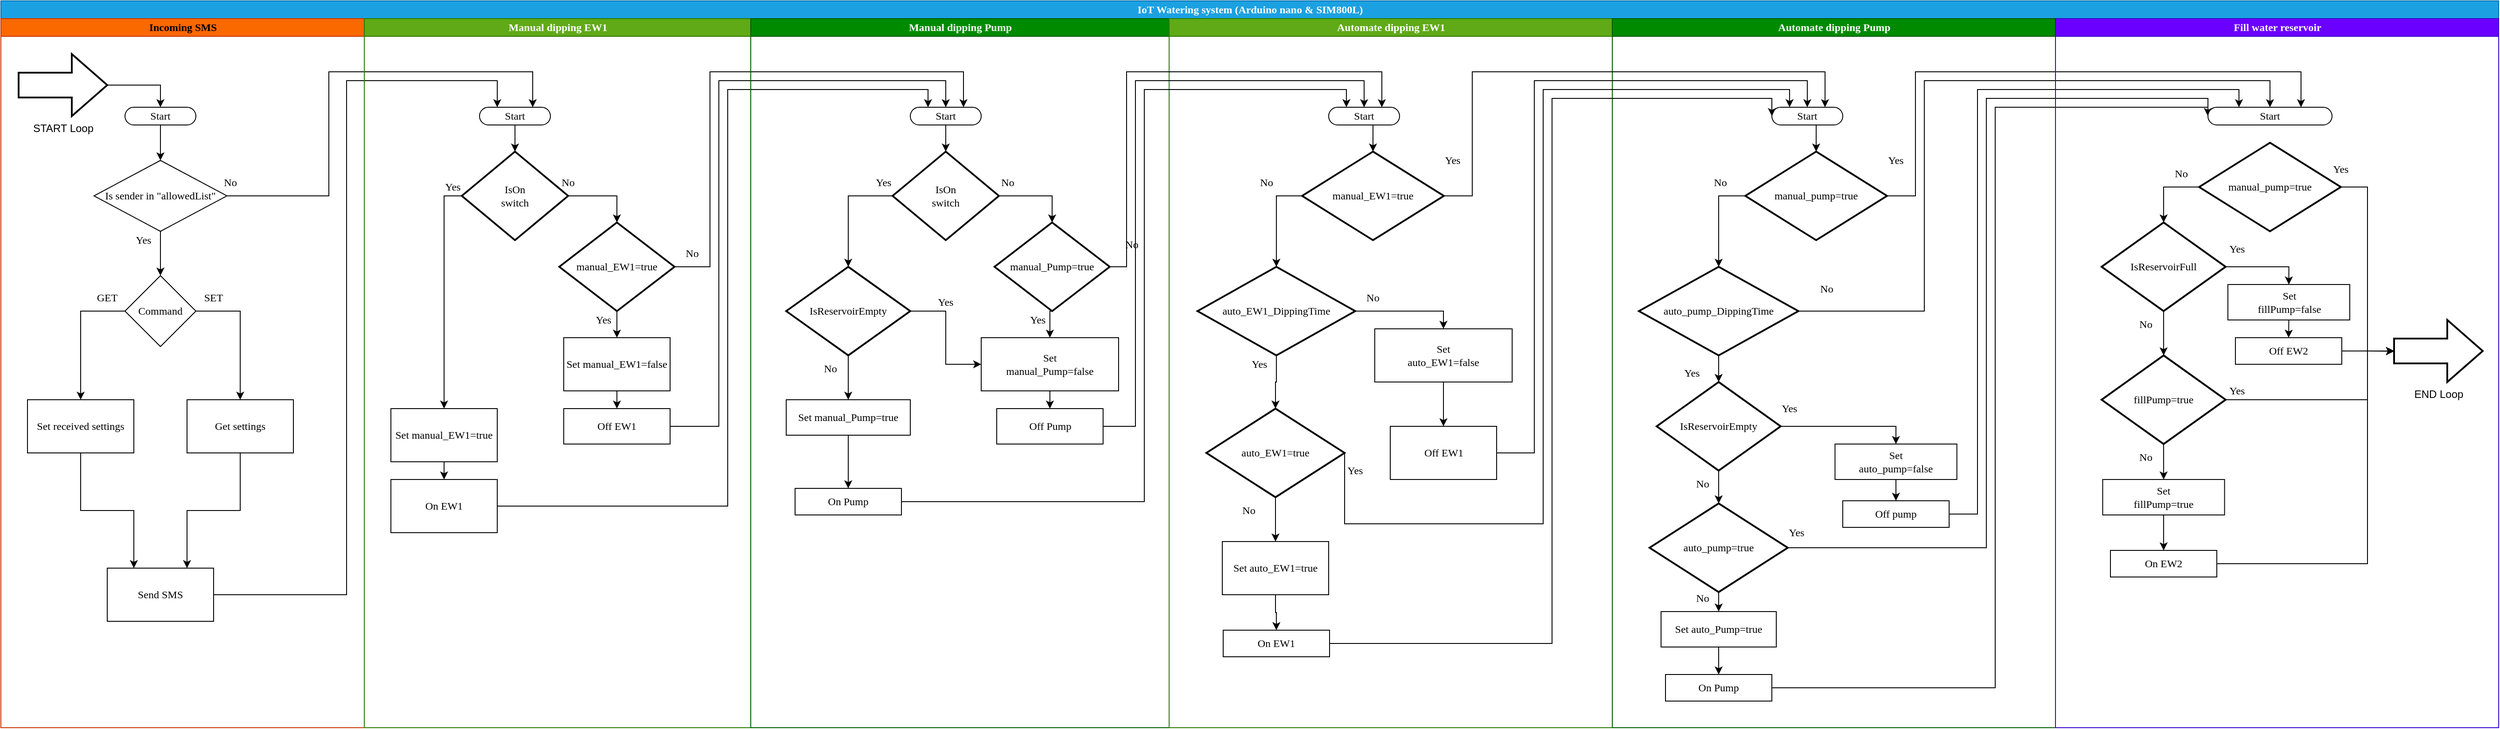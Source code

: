 <mxfile version="21.3.2" type="github">
  <diagram id="kgpKYQtTHZ0yAKxKKP6v" name="Page-1">
    <mxGraphModel dx="2486" dy="1480" grid="1" gridSize="10" guides="1" tooltips="1" connect="1" arrows="1" fold="1" page="0" pageScale="1" pageWidth="850" pageHeight="1100" math="0" shadow="0">
      <root>
        <mxCell id="0" />
        <mxCell id="1" parent="0" />
        <mxCell id="xu4zQ6H6kHJUm9Qcrabf-24" value="IoT Watering system (Arduino nano &amp;amp; SIM800L)" style="swimlane;childLayout=stackLayout;resizeParent=1;resizeParentMax=0;startSize=20;html=1;strokeColor=#006EAF;fillColor=#1ba1e2;fontColor=#ffffff;fontFamily=Lucida Console;" parent="1" vertex="1">
          <mxGeometry y="10" width="2818" height="820" as="geometry" />
        </mxCell>
        <mxCell id="xu4zQ6H6kHJUm9Qcrabf-25" value="Incoming SMS" style="swimlane;startSize=20;html=1;fillColor=#fa6800;fontColor=#000000;strokeColor=#C73500;fontFamily=Lucida Console;gradientColor=none;swimlaneFillColor=none;" parent="xu4zQ6H6kHJUm9Qcrabf-24" vertex="1">
          <mxGeometry y="20" width="410" height="800" as="geometry">
            <mxRectangle y="20" width="40" height="740" as="alternateBounds" />
          </mxGeometry>
        </mxCell>
        <mxCell id="xu4zQ6H6kHJUm9Qcrabf-32" style="edgeStyle=orthogonalEdgeStyle;rounded=0;orthogonalLoop=1;jettySize=auto;html=1;exitX=0.5;exitY=0.5;exitDx=0;exitDy=10;exitPerimeter=0;entryX=0.5;entryY=0;entryDx=0;entryDy=0;fontFamily=Lucida Console;" parent="xu4zQ6H6kHJUm9Qcrabf-25" source="xu4zQ6H6kHJUm9Qcrabf-28" target="xu4zQ6H6kHJUm9Qcrabf-29" edge="1">
          <mxGeometry relative="1" as="geometry" />
        </mxCell>
        <mxCell id="xu4zQ6H6kHJUm9Qcrabf-28" value="Start" style="html=1;dashed=0;whiteSpace=wrap;shape=mxgraph.dfd.start;fontFamily=Lucida Console;" parent="xu4zQ6H6kHJUm9Qcrabf-25" vertex="1">
          <mxGeometry x="140" y="100" width="80" height="20" as="geometry" />
        </mxCell>
        <mxCell id="xu4zQ6H6kHJUm9Qcrabf-34" value="" style="edgeStyle=orthogonalEdgeStyle;rounded=0;orthogonalLoop=1;jettySize=auto;html=1;fontFamily=Lucida Console;entryX=0.5;entryY=0;entryDx=0;entryDy=0;" parent="xu4zQ6H6kHJUm9Qcrabf-25" source="xu4zQ6H6kHJUm9Qcrabf-29" target="xu4zQ6H6kHJUm9Qcrabf-42" edge="1">
          <mxGeometry relative="1" as="geometry">
            <mxPoint x="180" y="290" as="targetPoint" />
          </mxGeometry>
        </mxCell>
        <mxCell id="xu4zQ6H6kHJUm9Qcrabf-29" value="Is sender in &quot;allowedList&quot;" style="rhombus;whiteSpace=wrap;html=1;fontFamily=Lucida Console;" parent="xu4zQ6H6kHJUm9Qcrabf-25" vertex="1">
          <mxGeometry x="105" y="160" width="150" height="80" as="geometry" />
        </mxCell>
        <mxCell id="xu4zQ6H6kHJUm9Qcrabf-37" value="No" style="text;html=1;strokeColor=none;fillColor=none;align=center;verticalAlign=middle;whiteSpace=wrap;rounded=0;fontFamily=Lucida Console;" parent="xu4zQ6H6kHJUm9Qcrabf-25" vertex="1">
          <mxGeometry x="229" y="170" width="60" height="30" as="geometry" />
        </mxCell>
        <mxCell id="xu4zQ6H6kHJUm9Qcrabf-38" value="Yes" style="text;html=1;strokeColor=none;fillColor=none;align=center;verticalAlign=middle;whiteSpace=wrap;rounded=0;fontFamily=Lucida Console;" parent="xu4zQ6H6kHJUm9Qcrabf-25" vertex="1">
          <mxGeometry x="131" y="235" width="60" height="30" as="geometry" />
        </mxCell>
        <mxCell id="xu4zQ6H6kHJUm9Qcrabf-45" value="" style="edgeStyle=orthogonalEdgeStyle;rounded=0;orthogonalLoop=1;jettySize=auto;html=1;exitX=0;exitY=0.5;exitDx=0;exitDy=0;fontFamily=Lucida Console;" parent="xu4zQ6H6kHJUm9Qcrabf-25" source="xu4zQ6H6kHJUm9Qcrabf-42" target="xu4zQ6H6kHJUm9Qcrabf-44" edge="1">
          <mxGeometry relative="1" as="geometry" />
        </mxCell>
        <mxCell id="xu4zQ6H6kHJUm9Qcrabf-47" style="edgeStyle=orthogonalEdgeStyle;rounded=0;orthogonalLoop=1;jettySize=auto;html=1;exitX=1;exitY=0.5;exitDx=0;exitDy=0;entryX=0.5;entryY=0;entryDx=0;entryDy=0;fontFamily=Lucida Console;" parent="xu4zQ6H6kHJUm9Qcrabf-25" source="xu4zQ6H6kHJUm9Qcrabf-42" target="xu4zQ6H6kHJUm9Qcrabf-46" edge="1">
          <mxGeometry relative="1" as="geometry" />
        </mxCell>
        <mxCell id="xu4zQ6H6kHJUm9Qcrabf-42" value="Command" style="rhombus;whiteSpace=wrap;html=1;fontFamily=Lucida Console;" parent="xu4zQ6H6kHJUm9Qcrabf-25" vertex="1">
          <mxGeometry x="140" y="290" width="80" height="80" as="geometry" />
        </mxCell>
        <mxCell id="xu4zQ6H6kHJUm9Qcrabf-67" style="edgeStyle=orthogonalEdgeStyle;rounded=0;orthogonalLoop=1;jettySize=auto;html=1;entryX=0.25;entryY=0;entryDx=0;entryDy=0;fontFamily=Lucida Console;" parent="xu4zQ6H6kHJUm9Qcrabf-25" source="xu4zQ6H6kHJUm9Qcrabf-44" target="xu4zQ6H6kHJUm9Qcrabf-66" edge="1">
          <mxGeometry relative="1" as="geometry" />
        </mxCell>
        <mxCell id="xu4zQ6H6kHJUm9Qcrabf-44" value="Set received settings" style="whiteSpace=wrap;html=1;fontFamily=Lucida Console;" parent="xu4zQ6H6kHJUm9Qcrabf-25" vertex="1">
          <mxGeometry x="30" y="430" width="120" height="60" as="geometry" />
        </mxCell>
        <mxCell id="xu4zQ6H6kHJUm9Qcrabf-68" style="edgeStyle=orthogonalEdgeStyle;rounded=0;orthogonalLoop=1;jettySize=auto;html=1;exitX=0.5;exitY=1;exitDx=0;exitDy=0;entryX=0.75;entryY=0;entryDx=0;entryDy=0;fontFamily=Lucida Console;" parent="xu4zQ6H6kHJUm9Qcrabf-25" source="xu4zQ6H6kHJUm9Qcrabf-46" target="xu4zQ6H6kHJUm9Qcrabf-66" edge="1">
          <mxGeometry relative="1" as="geometry" />
        </mxCell>
        <mxCell id="xu4zQ6H6kHJUm9Qcrabf-46" value="Get settings" style="whiteSpace=wrap;html=1;fontFamily=Lucida Console;" parent="xu4zQ6H6kHJUm9Qcrabf-25" vertex="1">
          <mxGeometry x="210" y="430" width="120" height="60" as="geometry" />
        </mxCell>
        <mxCell id="xu4zQ6H6kHJUm9Qcrabf-64" value="GET" style="text;html=1;strokeColor=none;fillColor=none;align=center;verticalAlign=middle;whiteSpace=wrap;rounded=0;fontFamily=Lucida Console;" parent="xu4zQ6H6kHJUm9Qcrabf-25" vertex="1">
          <mxGeometry x="90" y="300" width="60" height="30" as="geometry" />
        </mxCell>
        <mxCell id="xu4zQ6H6kHJUm9Qcrabf-65" value="SET" style="text;html=1;strokeColor=none;fillColor=none;align=center;verticalAlign=middle;whiteSpace=wrap;rounded=0;fontFamily=Lucida Console;" parent="xu4zQ6H6kHJUm9Qcrabf-25" vertex="1">
          <mxGeometry x="210" y="300" width="60" height="30" as="geometry" />
        </mxCell>
        <mxCell id="xu4zQ6H6kHJUm9Qcrabf-66" value="Send SMS" style="whiteSpace=wrap;html=1;fontFamily=Lucida Console;" parent="xu4zQ6H6kHJUm9Qcrabf-25" vertex="1">
          <mxGeometry x="120" y="620" width="120" height="60" as="geometry" />
        </mxCell>
        <mxCell id="9jlR6v6P8Fsct-S-W0_0-46" style="edgeStyle=orthogonalEdgeStyle;rounded=0;orthogonalLoop=1;jettySize=auto;html=1;exitX=1;exitY=0.5;exitDx=0;exitDy=0;exitPerimeter=0;entryX=0.5;entryY=0.5;entryDx=0;entryDy=-10;entryPerimeter=0;" parent="xu4zQ6H6kHJUm9Qcrabf-25" source="9jlR6v6P8Fsct-S-W0_0-45" target="xu4zQ6H6kHJUm9Qcrabf-28" edge="1">
          <mxGeometry relative="1" as="geometry" />
        </mxCell>
        <mxCell id="9jlR6v6P8Fsct-S-W0_0-45" value="START Loop" style="verticalLabelPosition=bottom;verticalAlign=top;html=1;strokeWidth=2;shape=mxgraph.arrows2.arrow;dy=0.6;dx=40;notch=0;" parent="xu4zQ6H6kHJUm9Qcrabf-25" vertex="1">
          <mxGeometry x="20" y="40" width="100" height="70" as="geometry" />
        </mxCell>
        <mxCell id="xu4zQ6H6kHJUm9Qcrabf-36" value="" style="edgeStyle=orthogonalEdgeStyle;rounded=0;orthogonalLoop=1;jettySize=auto;html=1;entryX=0.75;entryY=0;entryDx=0;entryDy=0;entryPerimeter=0;fontFamily=Lucida Console;" parent="xu4zQ6H6kHJUm9Qcrabf-24" source="xu4zQ6H6kHJUm9Qcrabf-29" target="xu4zQ6H6kHJUm9Qcrabf-73" edge="1">
          <mxGeometry relative="1" as="geometry">
            <mxPoint x="320" y="220" as="targetPoint" />
            <Array as="points">
              <mxPoint x="370" y="220" />
              <mxPoint x="370" y="80" />
              <mxPoint x="600" y="80" />
            </Array>
          </mxGeometry>
        </mxCell>
        <mxCell id="xu4zQ6H6kHJUm9Qcrabf-70" style="edgeStyle=orthogonalEdgeStyle;rounded=0;orthogonalLoop=1;jettySize=auto;html=1;exitX=1;exitY=0.5;exitDx=0;exitDy=0;entryX=0.25;entryY=0;entryDx=0;entryDy=0;entryPerimeter=0;fontFamily=Lucida Console;" parent="xu4zQ6H6kHJUm9Qcrabf-24" source="xu4zQ6H6kHJUm9Qcrabf-66" target="xu4zQ6H6kHJUm9Qcrabf-73" edge="1">
          <mxGeometry relative="1" as="geometry">
            <mxPoint x="670" y="70" as="targetPoint" />
            <Array as="points">
              <mxPoint x="390" y="670" />
              <mxPoint x="390" y="90" />
              <mxPoint x="560" y="90" />
            </Array>
          </mxGeometry>
        </mxCell>
        <mxCell id="xu4zQ6H6kHJUm9Qcrabf-71" value="Manual dipping EW1" style="swimlane;startSize=20;html=1;fillColor=#60a917;fontColor=#ffffff;strokeColor=#2D7600;fontFamily=Lucida Console;" parent="xu4zQ6H6kHJUm9Qcrabf-24" vertex="1">
          <mxGeometry x="410" y="20" width="436" height="800" as="geometry">
            <mxRectangle y="20" width="40" height="460" as="alternateBounds" />
          </mxGeometry>
        </mxCell>
        <mxCell id="xu4zQ6H6kHJUm9Qcrabf-72" style="edgeStyle=orthogonalEdgeStyle;rounded=0;orthogonalLoop=1;jettySize=auto;html=1;exitX=0.5;exitY=0.5;exitDx=0;exitDy=10;exitPerimeter=0;entryX=0.5;entryY=0;entryDx=0;entryDy=0;entryPerimeter=0;fontFamily=Lucida Console;" parent="xu4zQ6H6kHJUm9Qcrabf-71" source="xu4zQ6H6kHJUm9Qcrabf-73" target="xu4zQ6H6kHJUm9Qcrabf-93" edge="1">
          <mxGeometry relative="1" as="geometry">
            <mxPoint x="170" y="160" as="targetPoint" />
          </mxGeometry>
        </mxCell>
        <mxCell id="xu4zQ6H6kHJUm9Qcrabf-73" value="Start" style="html=1;dashed=0;whiteSpace=wrap;shape=mxgraph.dfd.start;fontFamily=Lucida Console;" parent="xu4zQ6H6kHJUm9Qcrabf-71" vertex="1">
          <mxGeometry x="130" y="100" width="80" height="20" as="geometry" />
        </mxCell>
        <mxCell id="xu4zQ6H6kHJUm9Qcrabf-98" style="edgeStyle=orthogonalEdgeStyle;rounded=0;orthogonalLoop=1;jettySize=auto;html=1;exitX=1;exitY=0.5;exitDx=0;exitDy=0;exitPerimeter=0;entryX=0.5;entryY=0;entryDx=0;entryDy=0;entryPerimeter=0;fontFamily=Lucida Console;" parent="xu4zQ6H6kHJUm9Qcrabf-71" source="xu4zQ6H6kHJUm9Qcrabf-93" target="xu4zQ6H6kHJUm9Qcrabf-97" edge="1">
          <mxGeometry relative="1" as="geometry" />
        </mxCell>
        <mxCell id="xu4zQ6H6kHJUm9Qcrabf-106" style="edgeStyle=orthogonalEdgeStyle;rounded=0;orthogonalLoop=1;jettySize=auto;html=1;exitX=0;exitY=0.5;exitDx=0;exitDy=0;exitPerimeter=0;fontFamily=Lucida Console;" parent="xu4zQ6H6kHJUm9Qcrabf-71" source="xu4zQ6H6kHJUm9Qcrabf-93" target="xu4zQ6H6kHJUm9Qcrabf-103" edge="1">
          <mxGeometry relative="1" as="geometry" />
        </mxCell>
        <mxCell id="xu4zQ6H6kHJUm9Qcrabf-93" value="&lt;div&gt;IsOn&lt;/div&gt;switch" style="strokeWidth=2;html=1;shape=mxgraph.flowchart.decision;whiteSpace=wrap;fontFamily=Lucida Console;" parent="xu4zQ6H6kHJUm9Qcrabf-71" vertex="1">
          <mxGeometry x="110" y="150" width="120" height="100" as="geometry" />
        </mxCell>
        <mxCell id="xu4zQ6H6kHJUm9Qcrabf-94" value="No" style="text;html=1;strokeColor=none;fillColor=none;align=center;verticalAlign=middle;whiteSpace=wrap;rounded=0;fontFamily=Lucida Console;" parent="xu4zQ6H6kHJUm9Qcrabf-71" vertex="1">
          <mxGeometry x="220" y="170" width="20" height="30" as="geometry" />
        </mxCell>
        <mxCell id="xu4zQ6H6kHJUm9Qcrabf-95" value="Yes" style="text;html=1;strokeColor=none;fillColor=none;align=center;verticalAlign=middle;whiteSpace=wrap;rounded=0;fontFamily=Lucida Console;" parent="xu4zQ6H6kHJUm9Qcrabf-71" vertex="1">
          <mxGeometry x="90" y="180" width="20" height="20" as="geometry" />
        </mxCell>
        <mxCell id="xu4zQ6H6kHJUm9Qcrabf-102" style="edgeStyle=orthogonalEdgeStyle;rounded=0;orthogonalLoop=1;jettySize=auto;html=1;exitX=0.5;exitY=1;exitDx=0;exitDy=0;exitPerimeter=0;entryX=0.5;entryY=0;entryDx=0;entryDy=0;fontFamily=Lucida Console;" parent="xu4zQ6H6kHJUm9Qcrabf-71" source="xu4zQ6H6kHJUm9Qcrabf-97" target="xu4zQ6H6kHJUm9Qcrabf-100" edge="1">
          <mxGeometry relative="1" as="geometry" />
        </mxCell>
        <mxCell id="xu4zQ6H6kHJUm9Qcrabf-97" value="&lt;div style=&quot;font-size: 12px;&quot;&gt;manual_EW1=true&lt;br style=&quot;font-size: 12px;&quot;&gt;&lt;/div&gt;" style="strokeWidth=2;html=1;shape=mxgraph.flowchart.decision;whiteSpace=wrap;fontSize=12;fontFamily=Lucida Console;" parent="xu4zQ6H6kHJUm9Qcrabf-71" vertex="1">
          <mxGeometry x="220" y="230" width="130" height="100" as="geometry" />
        </mxCell>
        <mxCell id="xu4zQ6H6kHJUm9Qcrabf-99" value="No" style="text;html=1;strokeColor=none;fillColor=none;align=center;verticalAlign=middle;whiteSpace=wrap;rounded=0;fontFamily=Lucida Console;" parent="xu4zQ6H6kHJUm9Qcrabf-71" vertex="1">
          <mxGeometry x="360" y="250" width="20" height="30" as="geometry" />
        </mxCell>
        <mxCell id="xu4zQ6H6kHJUm9Qcrabf-108" style="edgeStyle=orthogonalEdgeStyle;rounded=0;orthogonalLoop=1;jettySize=auto;html=1;exitX=0.5;exitY=1;exitDx=0;exitDy=0;entryX=0.5;entryY=0;entryDx=0;entryDy=0;fontFamily=Lucida Console;" parent="xu4zQ6H6kHJUm9Qcrabf-71" source="xu4zQ6H6kHJUm9Qcrabf-100" target="xu4zQ6H6kHJUm9Qcrabf-105" edge="1">
          <mxGeometry relative="1" as="geometry" />
        </mxCell>
        <mxCell id="xu4zQ6H6kHJUm9Qcrabf-100" value="Set manual_EW1=false" style="whiteSpace=wrap;html=1;fontFamily=Lucida Console;" parent="xu4zQ6H6kHJUm9Qcrabf-71" vertex="1">
          <mxGeometry x="225" y="360" width="120" height="60" as="geometry" />
        </mxCell>
        <mxCell id="xu4zQ6H6kHJUm9Qcrabf-101" value="Yes" style="text;html=1;strokeColor=none;fillColor=none;align=center;verticalAlign=middle;whiteSpace=wrap;rounded=0;fontFamily=Lucida Console;" parent="xu4zQ6H6kHJUm9Qcrabf-71" vertex="1">
          <mxGeometry x="260" y="330" width="20" height="20" as="geometry" />
        </mxCell>
        <mxCell id="xu4zQ6H6kHJUm9Qcrabf-107" style="edgeStyle=orthogonalEdgeStyle;rounded=0;orthogonalLoop=1;jettySize=auto;html=1;exitX=0.5;exitY=1;exitDx=0;exitDy=0;entryX=0.5;entryY=0;entryDx=0;entryDy=0;fontFamily=Lucida Console;" parent="xu4zQ6H6kHJUm9Qcrabf-71" source="xu4zQ6H6kHJUm9Qcrabf-103" target="xu4zQ6H6kHJUm9Qcrabf-104" edge="1">
          <mxGeometry relative="1" as="geometry" />
        </mxCell>
        <mxCell id="xu4zQ6H6kHJUm9Qcrabf-103" value="Set manual_EW1=true" style="whiteSpace=wrap;html=1;fontFamily=Lucida Console;" parent="xu4zQ6H6kHJUm9Qcrabf-71" vertex="1">
          <mxGeometry x="30" y="440" width="120" height="60" as="geometry" />
        </mxCell>
        <mxCell id="xu4zQ6H6kHJUm9Qcrabf-104" value="On EW1" style="whiteSpace=wrap;html=1;fontFamily=Lucida Console;" parent="xu4zQ6H6kHJUm9Qcrabf-71" vertex="1">
          <mxGeometry x="30" y="520" width="120" height="60" as="geometry" />
        </mxCell>
        <mxCell id="xu4zQ6H6kHJUm9Qcrabf-105" value="Off EW1" style="whiteSpace=wrap;html=1;fontFamily=Lucida Console;" parent="xu4zQ6H6kHJUm9Qcrabf-71" vertex="1">
          <mxGeometry x="225" y="440" width="120" height="40" as="geometry" />
        </mxCell>
        <mxCell id="xu4zQ6H6kHJUm9Qcrabf-127" style="edgeStyle=orthogonalEdgeStyle;rounded=0;orthogonalLoop=1;jettySize=auto;html=1;exitX=1;exitY=0.5;exitDx=0;exitDy=0;exitPerimeter=0;entryX=0.75;entryY=0;entryDx=0;entryDy=0;entryPerimeter=0;fontFamily=Lucida Console;" parent="xu4zQ6H6kHJUm9Qcrabf-24" source="xu4zQ6H6kHJUm9Qcrabf-97" target="xu4zQ6H6kHJUm9Qcrabf-111" edge="1">
          <mxGeometry relative="1" as="geometry">
            <Array as="points">
              <mxPoint x="800" y="300" />
              <mxPoint x="800" y="80" />
              <mxPoint x="1086" y="80" />
            </Array>
          </mxGeometry>
        </mxCell>
        <mxCell id="xu4zQ6H6kHJUm9Qcrabf-128" style="edgeStyle=orthogonalEdgeStyle;rounded=0;orthogonalLoop=1;jettySize=auto;html=1;exitX=1;exitY=0.5;exitDx=0;exitDy=0;entryX=0.5;entryY=0.5;entryDx=0;entryDy=-10;entryPerimeter=0;fontFamily=Lucida Console;" parent="xu4zQ6H6kHJUm9Qcrabf-24" source="xu4zQ6H6kHJUm9Qcrabf-105" target="xu4zQ6H6kHJUm9Qcrabf-111" edge="1">
          <mxGeometry relative="1" as="geometry">
            <Array as="points">
              <mxPoint x="810" y="480" />
              <mxPoint x="810" y="90" />
              <mxPoint x="1066" y="90" />
            </Array>
          </mxGeometry>
        </mxCell>
        <mxCell id="xu4zQ6H6kHJUm9Qcrabf-129" style="edgeStyle=orthogonalEdgeStyle;rounded=0;orthogonalLoop=1;jettySize=auto;html=1;exitX=1;exitY=0.5;exitDx=0;exitDy=0;entryX=0.25;entryY=0;entryDx=0;entryDy=0;entryPerimeter=0;fontFamily=Lucida Console;" parent="xu4zQ6H6kHJUm9Qcrabf-24" source="xu4zQ6H6kHJUm9Qcrabf-104" target="xu4zQ6H6kHJUm9Qcrabf-111" edge="1">
          <mxGeometry relative="1" as="geometry">
            <Array as="points">
              <mxPoint x="820" y="570" />
              <mxPoint x="820" y="100" />
              <mxPoint x="1046" y="100" />
            </Array>
          </mxGeometry>
        </mxCell>
        <mxCell id="xu4zQ6H6kHJUm9Qcrabf-109" value="Manual dipping Pump" style="swimlane;startSize=20;html=1;fillColor=#008a00;fontColor=#ffffff;strokeColor=#005700;fontFamily=Lucida Console;" parent="xu4zQ6H6kHJUm9Qcrabf-24" vertex="1">
          <mxGeometry x="846" y="20" width="472" height="800" as="geometry">
            <mxRectangle y="20" width="40" height="460" as="alternateBounds" />
          </mxGeometry>
        </mxCell>
        <mxCell id="xu4zQ6H6kHJUm9Qcrabf-110" style="edgeStyle=orthogonalEdgeStyle;rounded=0;orthogonalLoop=1;jettySize=auto;html=1;exitX=0.5;exitY=0.5;exitDx=0;exitDy=10;exitPerimeter=0;entryX=0.5;entryY=0;entryDx=0;entryDy=0;entryPerimeter=0;fontFamily=Lucida Console;" parent="xu4zQ6H6kHJUm9Qcrabf-109" source="xu4zQ6H6kHJUm9Qcrabf-111" target="xu4zQ6H6kHJUm9Qcrabf-114" edge="1">
          <mxGeometry relative="1" as="geometry">
            <mxPoint x="170" y="160" as="targetPoint" />
          </mxGeometry>
        </mxCell>
        <mxCell id="xu4zQ6H6kHJUm9Qcrabf-111" value="Start" style="html=1;dashed=0;whiteSpace=wrap;shape=mxgraph.dfd.start;fontFamily=Lucida Console;" parent="xu4zQ6H6kHJUm9Qcrabf-109" vertex="1">
          <mxGeometry x="180" y="100" width="80" height="20" as="geometry" />
        </mxCell>
        <mxCell id="xu4zQ6H6kHJUm9Qcrabf-112" style="edgeStyle=orthogonalEdgeStyle;rounded=0;orthogonalLoop=1;jettySize=auto;html=1;exitX=1;exitY=0.5;exitDx=0;exitDy=0;exitPerimeter=0;entryX=0.5;entryY=0;entryDx=0;entryDy=0;entryPerimeter=0;fontFamily=Lucida Console;" parent="xu4zQ6H6kHJUm9Qcrabf-109" source="xu4zQ6H6kHJUm9Qcrabf-114" target="xu4zQ6H6kHJUm9Qcrabf-118" edge="1">
          <mxGeometry relative="1" as="geometry" />
        </mxCell>
        <mxCell id="xu4zQ6H6kHJUm9Qcrabf-136" style="edgeStyle=orthogonalEdgeStyle;rounded=0;orthogonalLoop=1;jettySize=auto;html=1;exitX=0;exitY=0.5;exitDx=0;exitDy=0;exitPerimeter=0;fontFamily=Lucida Console;" parent="xu4zQ6H6kHJUm9Qcrabf-109" source="xu4zQ6H6kHJUm9Qcrabf-114" target="xu4zQ6H6kHJUm9Qcrabf-130" edge="1">
          <mxGeometry relative="1" as="geometry" />
        </mxCell>
        <mxCell id="xu4zQ6H6kHJUm9Qcrabf-114" value="&lt;div&gt;IsOn&lt;/div&gt;switch" style="strokeWidth=2;html=1;shape=mxgraph.flowchart.decision;whiteSpace=wrap;fontFamily=Lucida Console;" parent="xu4zQ6H6kHJUm9Qcrabf-109" vertex="1">
          <mxGeometry x="160" y="150" width="120" height="100" as="geometry" />
        </mxCell>
        <mxCell id="xu4zQ6H6kHJUm9Qcrabf-115" value="No" style="text;html=1;strokeColor=none;fillColor=none;align=center;verticalAlign=middle;whiteSpace=wrap;rounded=0;fontFamily=Lucida Console;" parent="xu4zQ6H6kHJUm9Qcrabf-109" vertex="1">
          <mxGeometry x="280" y="170" width="20" height="30" as="geometry" />
        </mxCell>
        <mxCell id="xu4zQ6H6kHJUm9Qcrabf-116" value="Yes" style="text;html=1;strokeColor=none;fillColor=none;align=center;verticalAlign=middle;whiteSpace=wrap;rounded=0;fontFamily=Lucida Console;" parent="xu4zQ6H6kHJUm9Qcrabf-109" vertex="1">
          <mxGeometry x="140" y="175" width="20" height="20" as="geometry" />
        </mxCell>
        <mxCell id="xu4zQ6H6kHJUm9Qcrabf-117" style="edgeStyle=orthogonalEdgeStyle;rounded=0;orthogonalLoop=1;jettySize=auto;html=1;exitX=0.5;exitY=1;exitDx=0;exitDy=0;exitPerimeter=0;entryX=0.5;entryY=0;entryDx=0;entryDy=0;fontFamily=Lucida Console;" parent="xu4zQ6H6kHJUm9Qcrabf-109" source="xu4zQ6H6kHJUm9Qcrabf-118" target="xu4zQ6H6kHJUm9Qcrabf-121" edge="1">
          <mxGeometry relative="1" as="geometry" />
        </mxCell>
        <mxCell id="xu4zQ6H6kHJUm9Qcrabf-118" value="&lt;div style=&quot;font-size: 12px;&quot;&gt;manual_Pump=true&lt;br style=&quot;font-size: 12px;&quot;&gt;&lt;/div&gt;" style="strokeWidth=2;html=1;shape=mxgraph.flowchart.decision;whiteSpace=wrap;fontSize=12;fontFamily=Lucida Console;" parent="xu4zQ6H6kHJUm9Qcrabf-109" vertex="1">
          <mxGeometry x="275" y="230" width="130" height="100" as="geometry" />
        </mxCell>
        <mxCell id="xu4zQ6H6kHJUm9Qcrabf-119" value="No" style="text;html=1;strokeColor=none;fillColor=none;align=center;verticalAlign=middle;whiteSpace=wrap;rounded=0;fontFamily=Lucida Console;" parent="xu4zQ6H6kHJUm9Qcrabf-109" vertex="1">
          <mxGeometry x="420" y="240" width="20" height="30" as="geometry" />
        </mxCell>
        <mxCell id="xu4zQ6H6kHJUm9Qcrabf-120" style="edgeStyle=orthogonalEdgeStyle;rounded=0;orthogonalLoop=1;jettySize=auto;html=1;exitX=0.5;exitY=1;exitDx=0;exitDy=0;entryX=0.5;entryY=0;entryDx=0;entryDy=0;fontFamily=Lucida Console;" parent="xu4zQ6H6kHJUm9Qcrabf-109" source="xu4zQ6H6kHJUm9Qcrabf-121" target="xu4zQ6H6kHJUm9Qcrabf-126" edge="1">
          <mxGeometry relative="1" as="geometry" />
        </mxCell>
        <mxCell id="xu4zQ6H6kHJUm9Qcrabf-121" value="&lt;div&gt;Set &lt;br&gt;&lt;/div&gt;&lt;div&gt;manual_Pump=false&lt;/div&gt;" style="whiteSpace=wrap;html=1;fontFamily=Lucida Console;" parent="xu4zQ6H6kHJUm9Qcrabf-109" vertex="1">
          <mxGeometry x="260" y="360" width="155" height="60" as="geometry" />
        </mxCell>
        <mxCell id="xu4zQ6H6kHJUm9Qcrabf-122" value="Yes" style="text;html=1;strokeColor=none;fillColor=none;align=center;verticalAlign=middle;whiteSpace=wrap;rounded=0;fontFamily=Lucida Console;" parent="xu4zQ6H6kHJUm9Qcrabf-109" vertex="1">
          <mxGeometry x="314" y="330" width="20" height="20" as="geometry" />
        </mxCell>
        <mxCell id="xu4zQ6H6kHJUm9Qcrabf-123" style="edgeStyle=orthogonalEdgeStyle;rounded=0;orthogonalLoop=1;jettySize=auto;html=1;exitX=0.5;exitY=1;exitDx=0;exitDy=0;entryX=0.5;entryY=0;entryDx=0;entryDy=0;fontFamily=Lucida Console;" parent="xu4zQ6H6kHJUm9Qcrabf-109" source="xu4zQ6H6kHJUm9Qcrabf-124" target="xu4zQ6H6kHJUm9Qcrabf-125" edge="1">
          <mxGeometry relative="1" as="geometry" />
        </mxCell>
        <mxCell id="xu4zQ6H6kHJUm9Qcrabf-124" value="Set manual_Pump=true" style="whiteSpace=wrap;html=1;fontFamily=Lucida Console;" parent="xu4zQ6H6kHJUm9Qcrabf-109" vertex="1">
          <mxGeometry x="40" y="430" width="140" height="40" as="geometry" />
        </mxCell>
        <mxCell id="xu4zQ6H6kHJUm9Qcrabf-125" value="On Pump" style="whiteSpace=wrap;html=1;fontFamily=Lucida Console;" parent="xu4zQ6H6kHJUm9Qcrabf-109" vertex="1">
          <mxGeometry x="50" y="530" width="120" height="30" as="geometry" />
        </mxCell>
        <mxCell id="xu4zQ6H6kHJUm9Qcrabf-126" value="Off Pump" style="whiteSpace=wrap;html=1;fontFamily=Lucida Console;" parent="xu4zQ6H6kHJUm9Qcrabf-109" vertex="1">
          <mxGeometry x="277.5" y="440" width="120" height="40" as="geometry" />
        </mxCell>
        <mxCell id="xu4zQ6H6kHJUm9Qcrabf-134" style="edgeStyle=orthogonalEdgeStyle;rounded=0;orthogonalLoop=1;jettySize=auto;html=1;exitX=1;exitY=0.5;exitDx=0;exitDy=0;exitPerimeter=0;entryX=0;entryY=0.5;entryDx=0;entryDy=0;fontFamily=Lucida Console;" parent="xu4zQ6H6kHJUm9Qcrabf-109" source="xu4zQ6H6kHJUm9Qcrabf-130" target="xu4zQ6H6kHJUm9Qcrabf-121" edge="1">
          <mxGeometry relative="1" as="geometry" />
        </mxCell>
        <mxCell id="xu4zQ6H6kHJUm9Qcrabf-135" style="edgeStyle=orthogonalEdgeStyle;rounded=0;orthogonalLoop=1;jettySize=auto;html=1;exitX=0.5;exitY=1;exitDx=0;exitDy=0;exitPerimeter=0;entryX=0.5;entryY=0;entryDx=0;entryDy=0;fontFamily=Lucida Console;" parent="xu4zQ6H6kHJUm9Qcrabf-109" source="xu4zQ6H6kHJUm9Qcrabf-130" target="xu4zQ6H6kHJUm9Qcrabf-124" edge="1">
          <mxGeometry relative="1" as="geometry" />
        </mxCell>
        <mxCell id="xu4zQ6H6kHJUm9Qcrabf-130" value="IsReservoirEmpty" style="strokeWidth=2;html=1;shape=mxgraph.flowchart.decision;whiteSpace=wrap;fontFamily=Lucida Console;" parent="xu4zQ6H6kHJUm9Qcrabf-109" vertex="1">
          <mxGeometry x="40" y="280" width="140" height="100" as="geometry" />
        </mxCell>
        <mxCell id="xu4zQ6H6kHJUm9Qcrabf-131" value="Yes" style="text;html=1;strokeColor=none;fillColor=none;align=center;verticalAlign=middle;whiteSpace=wrap;rounded=0;fontFamily=Lucida Console;" parent="xu4zQ6H6kHJUm9Qcrabf-109" vertex="1">
          <mxGeometry x="210" y="310" width="20" height="20" as="geometry" />
        </mxCell>
        <mxCell id="xu4zQ6H6kHJUm9Qcrabf-132" value="No" style="text;html=1;strokeColor=none;fillColor=none;align=center;verticalAlign=middle;whiteSpace=wrap;rounded=0;fontFamily=Lucida Console;" parent="xu4zQ6H6kHJUm9Qcrabf-109" vertex="1">
          <mxGeometry x="80" y="380" width="20" height="30" as="geometry" />
        </mxCell>
        <mxCell id="xu4zQ6H6kHJUm9Qcrabf-137" value="Automate dipping EW1" style="swimlane;startSize=20;html=1;fillColor=#60a917;fontColor=#ffffff;strokeColor=#2D7600;fontFamily=Lucida Console;" parent="xu4zQ6H6kHJUm9Qcrabf-24" vertex="1">
          <mxGeometry x="1318" y="20" width="500" height="800" as="geometry">
            <mxRectangle y="20" width="40" height="460" as="alternateBounds" />
          </mxGeometry>
        </mxCell>
        <mxCell id="xu4zQ6H6kHJUm9Qcrabf-138" style="edgeStyle=orthogonalEdgeStyle;rounded=0;orthogonalLoop=1;jettySize=auto;html=1;exitX=0.5;exitY=0.5;exitDx=0;exitDy=10;exitPerimeter=0;entryX=0.5;entryY=0;entryDx=0;entryDy=0;entryPerimeter=0;fontFamily=Lucida Console;" parent="xu4zQ6H6kHJUm9Qcrabf-137" source="xu4zQ6H6kHJUm9Qcrabf-139" target="xu4zQ6H6kHJUm9Qcrabf-142" edge="1">
          <mxGeometry relative="1" as="geometry">
            <mxPoint x="170" y="160" as="targetPoint" />
          </mxGeometry>
        </mxCell>
        <mxCell id="xu4zQ6H6kHJUm9Qcrabf-139" value="Start" style="html=1;dashed=0;whiteSpace=wrap;shape=mxgraph.dfd.start;fontFamily=Lucida Console;" parent="xu4zQ6H6kHJUm9Qcrabf-137" vertex="1">
          <mxGeometry x="180" y="100" width="80" height="20" as="geometry" />
        </mxCell>
        <mxCell id="xu4zQ6H6kHJUm9Qcrabf-182" style="edgeStyle=orthogonalEdgeStyle;rounded=0;orthogonalLoop=1;jettySize=auto;html=1;exitX=0;exitY=0.5;exitDx=0;exitDy=0;exitPerimeter=0;entryX=0.5;entryY=0;entryDx=0;entryDy=0;entryPerimeter=0;" parent="xu4zQ6H6kHJUm9Qcrabf-137" source="xu4zQ6H6kHJUm9Qcrabf-142" target="xu4zQ6H6kHJUm9Qcrabf-181" edge="1">
          <mxGeometry relative="1" as="geometry" />
        </mxCell>
        <mxCell id="xu4zQ6H6kHJUm9Qcrabf-142" value="&lt;div style=&quot;font-size: 12px;&quot;&gt;manual_EW1=true&lt;br style=&quot;font-size: 12px;&quot;&gt;&lt;/div&gt;" style="strokeWidth=2;html=1;shape=mxgraph.flowchart.decision;whiteSpace=wrap;fontFamily=Lucida Console;" parent="xu4zQ6H6kHJUm9Qcrabf-137" vertex="1">
          <mxGeometry x="150" y="150" width="160" height="100" as="geometry" />
        </mxCell>
        <mxCell id="xu4zQ6H6kHJUm9Qcrabf-143" value="No" style="text;html=1;strokeColor=none;fillColor=none;align=center;verticalAlign=middle;whiteSpace=wrap;rounded=0;fontFamily=Lucida Console;" parent="xu4zQ6H6kHJUm9Qcrabf-137" vertex="1">
          <mxGeometry x="100" y="170" width="20" height="30" as="geometry" />
        </mxCell>
        <mxCell id="xu4zQ6H6kHJUm9Qcrabf-144" value="Yes" style="text;html=1;strokeColor=none;fillColor=none;align=center;verticalAlign=middle;whiteSpace=wrap;rounded=0;fontFamily=Lucida Console;" parent="xu4zQ6H6kHJUm9Qcrabf-137" vertex="1">
          <mxGeometry x="310" y="150" width="20" height="20" as="geometry" />
        </mxCell>
        <mxCell id="xu4zQ6H6kHJUm9Qcrabf-184" style="edgeStyle=orthogonalEdgeStyle;rounded=0;orthogonalLoop=1;jettySize=auto;html=1;exitX=0.5;exitY=1;exitDx=0;exitDy=0;exitPerimeter=0;entryX=0.5;entryY=0;entryDx=0;entryDy=0;entryPerimeter=0;" parent="xu4zQ6H6kHJUm9Qcrabf-137" source="xu4zQ6H6kHJUm9Qcrabf-181" target="xu4zQ6H6kHJUm9Qcrabf-183" edge="1">
          <mxGeometry relative="1" as="geometry" />
        </mxCell>
        <mxCell id="xu4zQ6H6kHJUm9Qcrabf-192" style="edgeStyle=orthogonalEdgeStyle;rounded=0;orthogonalLoop=1;jettySize=auto;html=1;exitX=1;exitY=0.5;exitDx=0;exitDy=0;exitPerimeter=0;entryX=0.5;entryY=0;entryDx=0;entryDy=0;" parent="xu4zQ6H6kHJUm9Qcrabf-137" source="xu4zQ6H6kHJUm9Qcrabf-181" target="xu4zQ6H6kHJUm9Qcrabf-191" edge="1">
          <mxGeometry relative="1" as="geometry" />
        </mxCell>
        <mxCell id="xu4zQ6H6kHJUm9Qcrabf-181" value="&lt;div style=&quot;font-size: 12px;&quot;&gt;auto_EW1_DippingTime&lt;br style=&quot;font-size: 12px;&quot;&gt;&lt;/div&gt;" style="strokeWidth=2;html=1;shape=mxgraph.flowchart.decision;whiteSpace=wrap;fontSize=12;fontFamily=Lucida Console;" parent="xu4zQ6H6kHJUm9Qcrabf-137" vertex="1">
          <mxGeometry x="32" y="280" width="178" height="100" as="geometry" />
        </mxCell>
        <mxCell id="xu4zQ6H6kHJUm9Qcrabf-199" style="edgeStyle=orthogonalEdgeStyle;rounded=0;orthogonalLoop=1;jettySize=auto;html=1;exitX=0.5;exitY=1;exitDx=0;exitDy=0;exitPerimeter=0;entryX=0.5;entryY=0;entryDx=0;entryDy=0;" parent="xu4zQ6H6kHJUm9Qcrabf-137" source="xu4zQ6H6kHJUm9Qcrabf-183" target="xu4zQ6H6kHJUm9Qcrabf-197" edge="1">
          <mxGeometry relative="1" as="geometry" />
        </mxCell>
        <mxCell id="xu4zQ6H6kHJUm9Qcrabf-183" value="&lt;div style=&quot;font-size: 12px;&quot;&gt;auto_EW1=true&lt;br style=&quot;font-size: 12px;&quot;&gt;&lt;/div&gt;" style="strokeWidth=2;html=1;shape=mxgraph.flowchart.decision;whiteSpace=wrap;fontSize=12;fontFamily=Lucida Console;" parent="xu4zQ6H6kHJUm9Qcrabf-137" vertex="1">
          <mxGeometry x="42" y="440" width="156" height="100" as="geometry" />
        </mxCell>
        <mxCell id="xu4zQ6H6kHJUm9Qcrabf-185" value="No" style="text;html=1;strokeColor=none;fillColor=none;align=center;verticalAlign=middle;whiteSpace=wrap;rounded=0;fontFamily=Lucida Console;" parent="xu4zQ6H6kHJUm9Qcrabf-137" vertex="1">
          <mxGeometry x="220" y="300" width="20" height="30" as="geometry" />
        </mxCell>
        <mxCell id="xu4zQ6H6kHJUm9Qcrabf-186" value="No" style="text;html=1;strokeColor=none;fillColor=none;align=center;verticalAlign=middle;whiteSpace=wrap;rounded=0;fontFamily=Lucida Console;" parent="xu4zQ6H6kHJUm9Qcrabf-137" vertex="1">
          <mxGeometry x="80" y="540" width="20" height="30" as="geometry" />
        </mxCell>
        <mxCell id="xu4zQ6H6kHJUm9Qcrabf-187" value="Yes" style="text;html=1;strokeColor=none;fillColor=none;align=center;verticalAlign=middle;whiteSpace=wrap;rounded=0;fontFamily=Lucida Console;" parent="xu4zQ6H6kHJUm9Qcrabf-137" vertex="1">
          <mxGeometry x="92" y="380" width="20" height="20" as="geometry" />
        </mxCell>
        <mxCell id="xu4zQ6H6kHJUm9Qcrabf-190" value="Yes" style="text;html=1;strokeColor=none;fillColor=none;align=center;verticalAlign=middle;whiteSpace=wrap;rounded=0;fontFamily=Lucida Console;" parent="xu4zQ6H6kHJUm9Qcrabf-137" vertex="1">
          <mxGeometry x="200" y="500" width="20" height="20" as="geometry" />
        </mxCell>
        <mxCell id="xu4zQ6H6kHJUm9Qcrabf-194" style="edgeStyle=orthogonalEdgeStyle;rounded=0;orthogonalLoop=1;jettySize=auto;html=1;exitX=0.5;exitY=1;exitDx=0;exitDy=0;entryX=0.5;entryY=0;entryDx=0;entryDy=0;" parent="xu4zQ6H6kHJUm9Qcrabf-137" source="xu4zQ6H6kHJUm9Qcrabf-191" target="xu4zQ6H6kHJUm9Qcrabf-193" edge="1">
          <mxGeometry relative="1" as="geometry" />
        </mxCell>
        <mxCell id="xu4zQ6H6kHJUm9Qcrabf-191" value="&lt;div&gt;Set &lt;br&gt;&lt;/div&gt;&lt;div&gt;auto_EW1=false&lt;/div&gt;" style="whiteSpace=wrap;html=1;fontFamily=Lucida Console;" parent="xu4zQ6H6kHJUm9Qcrabf-137" vertex="1">
          <mxGeometry x="232" y="350" width="155" height="60" as="geometry" />
        </mxCell>
        <mxCell id="xu4zQ6H6kHJUm9Qcrabf-193" value="Off EW1" style="whiteSpace=wrap;html=1;fontFamily=Lucida Console;" parent="xu4zQ6H6kHJUm9Qcrabf-137" vertex="1">
          <mxGeometry x="249.5" y="460" width="120" height="60" as="geometry" />
        </mxCell>
        <mxCell id="xu4zQ6H6kHJUm9Qcrabf-200" style="edgeStyle=orthogonalEdgeStyle;rounded=0;orthogonalLoop=1;jettySize=auto;html=1;exitX=0.5;exitY=1;exitDx=0;exitDy=0;entryX=0.5;entryY=0;entryDx=0;entryDy=0;" parent="xu4zQ6H6kHJUm9Qcrabf-137" source="xu4zQ6H6kHJUm9Qcrabf-197" target="xu4zQ6H6kHJUm9Qcrabf-198" edge="1">
          <mxGeometry relative="1" as="geometry" />
        </mxCell>
        <mxCell id="xu4zQ6H6kHJUm9Qcrabf-197" value="Set auto_EW1=true" style="whiteSpace=wrap;html=1;fontFamily=Lucida Console;" parent="xu4zQ6H6kHJUm9Qcrabf-137" vertex="1">
          <mxGeometry x="60" y="590" width="120" height="60" as="geometry" />
        </mxCell>
        <mxCell id="xu4zQ6H6kHJUm9Qcrabf-198" value="On EW1" style="whiteSpace=wrap;html=1;fontFamily=Lucida Console;" parent="xu4zQ6H6kHJUm9Qcrabf-137" vertex="1">
          <mxGeometry x="61" y="690" width="120" height="30" as="geometry" />
        </mxCell>
        <mxCell id="xu4zQ6H6kHJUm9Qcrabf-164" value="&lt;div&gt;Automate dipping Pump&lt;/div&gt;" style="swimlane;startSize=20;html=1;fillColor=#008a00;fontColor=#ffffff;strokeColor=#005700;fontFamily=Lucida Console;" parent="xu4zQ6H6kHJUm9Qcrabf-24" vertex="1">
          <mxGeometry x="1818" y="20" width="500" height="800" as="geometry">
            <mxRectangle y="20" width="40" height="460" as="alternateBounds" />
          </mxGeometry>
        </mxCell>
        <mxCell id="xu4zQ6H6kHJUm9Qcrabf-165" style="edgeStyle=orthogonalEdgeStyle;rounded=0;orthogonalLoop=1;jettySize=auto;html=1;exitX=0.5;exitY=0.5;exitDx=0;exitDy=10;exitPerimeter=0;entryX=0.5;entryY=0;entryDx=0;entryDy=0;entryPerimeter=0;fontFamily=Lucida Console;" parent="xu4zQ6H6kHJUm9Qcrabf-164" source="xu4zQ6H6kHJUm9Qcrabf-166" target="xu4zQ6H6kHJUm9Qcrabf-169" edge="1">
          <mxGeometry relative="1" as="geometry">
            <mxPoint x="170" y="160" as="targetPoint" />
          </mxGeometry>
        </mxCell>
        <mxCell id="xu4zQ6H6kHJUm9Qcrabf-166" value="Start" style="html=1;dashed=0;whiteSpace=wrap;shape=mxgraph.dfd.start;fontFamily=Lucida Console;" parent="xu4zQ6H6kHJUm9Qcrabf-164" vertex="1">
          <mxGeometry x="180" y="100" width="80" height="20" as="geometry" />
        </mxCell>
        <mxCell id="xu4zQ6H6kHJUm9Qcrabf-168" style="edgeStyle=orthogonalEdgeStyle;rounded=0;orthogonalLoop=1;jettySize=auto;html=1;exitX=0;exitY=0.5;exitDx=0;exitDy=0;exitPerimeter=0;fontFamily=Lucida Console;" parent="xu4zQ6H6kHJUm9Qcrabf-164" source="xu4zQ6H6kHJUm9Qcrabf-169" target="xu4zQ6H6kHJUm9Qcrabf-177" edge="1">
          <mxGeometry relative="1" as="geometry" />
        </mxCell>
        <mxCell id="xu4zQ6H6kHJUm9Qcrabf-169" value="&lt;div style=&quot;font-size: 12px;&quot;&gt;manual_pump=true&lt;br style=&quot;font-size: 12px;&quot;&gt;&lt;/div&gt;" style="strokeWidth=2;html=1;shape=mxgraph.flowchart.decision;whiteSpace=wrap;fontFamily=Lucida Console;" parent="xu4zQ6H6kHJUm9Qcrabf-164" vertex="1">
          <mxGeometry x="150" y="150" width="160" height="100" as="geometry" />
        </mxCell>
        <mxCell id="xu4zQ6H6kHJUm9Qcrabf-170" value="No" style="text;html=1;strokeColor=none;fillColor=none;align=center;verticalAlign=middle;whiteSpace=wrap;rounded=0;fontFamily=Lucida Console;" parent="xu4zQ6H6kHJUm9Qcrabf-164" vertex="1">
          <mxGeometry x="112" y="170" width="20" height="30" as="geometry" />
        </mxCell>
        <mxCell id="xu4zQ6H6kHJUm9Qcrabf-171" value="Yes" style="text;html=1;strokeColor=none;fillColor=none;align=center;verticalAlign=middle;whiteSpace=wrap;rounded=0;fontFamily=Lucida Console;" parent="xu4zQ6H6kHJUm9Qcrabf-164" vertex="1">
          <mxGeometry x="310" y="150" width="20" height="20" as="geometry" />
        </mxCell>
        <mxCell id="xu4zQ6H6kHJUm9Qcrabf-172" style="edgeStyle=orthogonalEdgeStyle;rounded=0;orthogonalLoop=1;jettySize=auto;html=1;exitX=0.5;exitY=1;exitDx=0;exitDy=0;entryX=0.5;entryY=0;entryDx=0;entryDy=0;fontFamily=Lucida Console;" parent="xu4zQ6H6kHJUm9Qcrabf-164" source="xu4zQ6H6kHJUm9Qcrabf-173" target="xu4zQ6H6kHJUm9Qcrabf-174" edge="1">
          <mxGeometry relative="1" as="geometry" />
        </mxCell>
        <mxCell id="xu4zQ6H6kHJUm9Qcrabf-173" value="Set auto_Pump=true" style="whiteSpace=wrap;html=1;fontFamily=Lucida Console;" parent="xu4zQ6H6kHJUm9Qcrabf-164" vertex="1">
          <mxGeometry x="55" y="669" width="130" height="40" as="geometry" />
        </mxCell>
        <mxCell id="xu4zQ6H6kHJUm9Qcrabf-174" value="On Pump" style="whiteSpace=wrap;html=1;fontFamily=Lucida Console;" parent="xu4zQ6H6kHJUm9Qcrabf-164" vertex="1">
          <mxGeometry x="60" y="740" width="120" height="30" as="geometry" />
        </mxCell>
        <mxCell id="xu4zQ6H6kHJUm9Qcrabf-207" style="edgeStyle=orthogonalEdgeStyle;rounded=0;orthogonalLoop=1;jettySize=auto;html=1;exitX=0.5;exitY=1;exitDx=0;exitDy=0;exitPerimeter=0;entryX=0.5;entryY=0;entryDx=0;entryDy=0;entryPerimeter=0;" parent="xu4zQ6H6kHJUm9Qcrabf-164" source="xu4zQ6H6kHJUm9Qcrabf-177" target="xu4zQ6H6kHJUm9Qcrabf-206" edge="1">
          <mxGeometry relative="1" as="geometry" />
        </mxCell>
        <mxCell id="xu4zQ6H6kHJUm9Qcrabf-177" value="&lt;div style=&quot;font-size: 12px;&quot;&gt;auto_pump_DippingTime&lt;br style=&quot;font-size: 12px;&quot;&gt;&lt;/div&gt;" style="strokeWidth=2;html=1;shape=mxgraph.flowchart.decision;whiteSpace=wrap;fontFamily=Lucida Console;" parent="xu4zQ6H6kHJUm9Qcrabf-164" vertex="1">
          <mxGeometry x="30" y="280" width="180" height="100" as="geometry" />
        </mxCell>
        <mxCell id="xu4zQ6H6kHJUm9Qcrabf-202" value="No" style="text;html=1;strokeColor=none;fillColor=none;align=center;verticalAlign=middle;whiteSpace=wrap;rounded=0;fontFamily=Lucida Console;" parent="xu4zQ6H6kHJUm9Qcrabf-164" vertex="1">
          <mxGeometry x="232" y="290" width="20" height="30" as="geometry" />
        </mxCell>
        <mxCell id="xu4zQ6H6kHJUm9Qcrabf-205" value="Yes" style="text;html=1;strokeColor=none;fillColor=none;align=center;verticalAlign=middle;whiteSpace=wrap;rounded=0;fontFamily=Lucida Console;" parent="xu4zQ6H6kHJUm9Qcrabf-164" vertex="1">
          <mxGeometry x="80" y="390" width="20" height="20" as="geometry" />
        </mxCell>
        <mxCell id="xu4zQ6H6kHJUm9Qcrabf-342" style="edgeStyle=orthogonalEdgeStyle;rounded=0;orthogonalLoop=1;jettySize=auto;html=1;exitX=1;exitY=0.5;exitDx=0;exitDy=0;exitPerimeter=0;entryX=0.5;entryY=0;entryDx=0;entryDy=0;" parent="xu4zQ6H6kHJUm9Qcrabf-164" source="xu4zQ6H6kHJUm9Qcrabf-206" target="xu4zQ6H6kHJUm9Qcrabf-340" edge="1">
          <mxGeometry relative="1" as="geometry" />
        </mxCell>
        <mxCell id="xu4zQ6H6kHJUm9Qcrabf-347" style="edgeStyle=orthogonalEdgeStyle;rounded=0;orthogonalLoop=1;jettySize=auto;html=1;exitX=0.5;exitY=1;exitDx=0;exitDy=0;exitPerimeter=0;entryX=0.5;entryY=0;entryDx=0;entryDy=0;entryPerimeter=0;" parent="xu4zQ6H6kHJUm9Qcrabf-164" source="xu4zQ6H6kHJUm9Qcrabf-206" target="xu4zQ6H6kHJUm9Qcrabf-346" edge="1">
          <mxGeometry relative="1" as="geometry" />
        </mxCell>
        <mxCell id="xu4zQ6H6kHJUm9Qcrabf-206" value="IsReservoirEmpty" style="strokeWidth=2;html=1;shape=mxgraph.flowchart.decision;whiteSpace=wrap;fontFamily=Lucida Console;" parent="xu4zQ6H6kHJUm9Qcrabf-164" vertex="1">
          <mxGeometry x="50" y="410" width="140" height="100" as="geometry" />
        </mxCell>
        <mxCell id="xu4zQ6H6kHJUm9Qcrabf-337" value="Yes" style="text;html=1;strokeColor=none;fillColor=none;align=center;verticalAlign=middle;whiteSpace=wrap;rounded=0;fontFamily=Lucida Console;" parent="xu4zQ6H6kHJUm9Qcrabf-164" vertex="1">
          <mxGeometry x="190" y="430" width="20" height="20" as="geometry" />
        </mxCell>
        <mxCell id="xu4zQ6H6kHJUm9Qcrabf-340" value="&lt;div&gt;Set &lt;br&gt;&lt;/div&gt;&lt;div&gt;auto_pump=false&lt;/div&gt;" style="whiteSpace=wrap;html=1;fontFamily=Lucida Console;" parent="xu4zQ6H6kHJUm9Qcrabf-164" vertex="1">
          <mxGeometry x="251.25" y="480" width="137.5" height="40" as="geometry" />
        </mxCell>
        <mxCell id="xu4zQ6H6kHJUm9Qcrabf-341" value="Off pump" style="whiteSpace=wrap;html=1;fontFamily=Lucida Console;" parent="xu4zQ6H6kHJUm9Qcrabf-164" vertex="1">
          <mxGeometry x="260" y="544" width="120" height="30" as="geometry" />
        </mxCell>
        <mxCell id="xu4zQ6H6kHJUm9Qcrabf-339" style="edgeStyle=orthogonalEdgeStyle;rounded=0;orthogonalLoop=1;jettySize=auto;html=1;exitX=0.5;exitY=1;exitDx=0;exitDy=0;entryX=0.5;entryY=0;entryDx=0;entryDy=0;" parent="xu4zQ6H6kHJUm9Qcrabf-164" source="xu4zQ6H6kHJUm9Qcrabf-340" target="xu4zQ6H6kHJUm9Qcrabf-341" edge="1">
          <mxGeometry relative="1" as="geometry" />
        </mxCell>
        <mxCell id="xu4zQ6H6kHJUm9Qcrabf-343" value="No" style="text;html=1;strokeColor=none;fillColor=none;align=center;verticalAlign=middle;whiteSpace=wrap;rounded=0;fontFamily=Lucida Console;" parent="xu4zQ6H6kHJUm9Qcrabf-164" vertex="1">
          <mxGeometry x="92" y="510" width="20" height="30" as="geometry" />
        </mxCell>
        <mxCell id="xu4zQ6H6kHJUm9Qcrabf-348" style="edgeStyle=orthogonalEdgeStyle;rounded=0;orthogonalLoop=1;jettySize=auto;html=1;exitX=0.5;exitY=1;exitDx=0;exitDy=0;exitPerimeter=0;entryX=0.5;entryY=0;entryDx=0;entryDy=0;" parent="xu4zQ6H6kHJUm9Qcrabf-164" source="xu4zQ6H6kHJUm9Qcrabf-346" target="xu4zQ6H6kHJUm9Qcrabf-173" edge="1">
          <mxGeometry relative="1" as="geometry" />
        </mxCell>
        <mxCell id="xu4zQ6H6kHJUm9Qcrabf-346" value="&lt;div style=&quot;font-size: 12px;&quot;&gt;auto_pump=true&lt;br style=&quot;font-size: 12px;&quot;&gt;&lt;/div&gt;" style="strokeWidth=2;html=1;shape=mxgraph.flowchart.decision;whiteSpace=wrap;fontSize=12;fontFamily=Lucida Console;" parent="xu4zQ6H6kHJUm9Qcrabf-164" vertex="1">
          <mxGeometry x="42" y="547" width="156" height="100" as="geometry" />
        </mxCell>
        <mxCell id="xu4zQ6H6kHJUm9Qcrabf-351" value="Yes" style="text;html=1;strokeColor=none;fillColor=none;align=center;verticalAlign=middle;whiteSpace=wrap;rounded=0;fontFamily=Lucida Console;" parent="xu4zQ6H6kHJUm9Qcrabf-164" vertex="1">
          <mxGeometry x="198" y="570" width="20" height="20" as="geometry" />
        </mxCell>
        <mxCell id="xu4zQ6H6kHJUm9Qcrabf-352" value="No" style="text;html=1;strokeColor=none;fillColor=none;align=center;verticalAlign=middle;whiteSpace=wrap;rounded=0;fontFamily=Lucida Console;" parent="xu4zQ6H6kHJUm9Qcrabf-164" vertex="1">
          <mxGeometry x="92" y="639" width="20" height="30" as="geometry" />
        </mxCell>
        <mxCell id="xu4zQ6H6kHJUm9Qcrabf-160" style="edgeStyle=orthogonalEdgeStyle;rounded=0;orthogonalLoop=1;jettySize=auto;html=1;exitX=1;exitY=0.5;exitDx=0;exitDy=0;exitPerimeter=0;entryX=0.75;entryY=0;entryDx=0;entryDy=0;entryPerimeter=0;fontFamily=Lucida Console;" parent="xu4zQ6H6kHJUm9Qcrabf-24" source="xu4zQ6H6kHJUm9Qcrabf-118" target="xu4zQ6H6kHJUm9Qcrabf-139" edge="1">
          <mxGeometry relative="1" as="geometry">
            <Array as="points">
              <mxPoint x="1270" y="300" />
              <mxPoint x="1270" y="80" />
              <mxPoint x="1558" y="80" />
            </Array>
          </mxGeometry>
        </mxCell>
        <mxCell id="xu4zQ6H6kHJUm9Qcrabf-161" style="edgeStyle=orthogonalEdgeStyle;rounded=0;orthogonalLoop=1;jettySize=auto;html=1;exitX=1;exitY=0.5;exitDx=0;exitDy=0;entryX=0.5;entryY=0.5;entryDx=0;entryDy=-10;entryPerimeter=0;fontFamily=Lucida Console;" parent="xu4zQ6H6kHJUm9Qcrabf-24" source="xu4zQ6H6kHJUm9Qcrabf-126" target="xu4zQ6H6kHJUm9Qcrabf-139" edge="1">
          <mxGeometry relative="1" as="geometry">
            <Array as="points">
              <mxPoint x="1280" y="480" />
              <mxPoint x="1280" y="90" />
              <mxPoint x="1538" y="90" />
            </Array>
          </mxGeometry>
        </mxCell>
        <mxCell id="xu4zQ6H6kHJUm9Qcrabf-162" style="edgeStyle=orthogonalEdgeStyle;rounded=0;orthogonalLoop=1;jettySize=auto;html=1;exitX=1;exitY=0.5;exitDx=0;exitDy=0;entryX=0.25;entryY=0;entryDx=0;entryDy=0;entryPerimeter=0;fontFamily=Lucida Console;" parent="xu4zQ6H6kHJUm9Qcrabf-24" source="xu4zQ6H6kHJUm9Qcrabf-125" target="xu4zQ6H6kHJUm9Qcrabf-139" edge="1">
          <mxGeometry relative="1" as="geometry">
            <Array as="points">
              <mxPoint x="1290" y="565" />
              <mxPoint x="1290" y="100" />
              <mxPoint x="1518" y="100" />
            </Array>
          </mxGeometry>
        </mxCell>
        <mxCell id="xu4zQ6H6kHJUm9Qcrabf-180" style="edgeStyle=orthogonalEdgeStyle;rounded=0;orthogonalLoop=1;jettySize=auto;html=1;exitX=1;exitY=0.5;exitDx=0;exitDy=0;exitPerimeter=0;entryX=0.75;entryY=0;entryDx=0;entryDy=0;entryPerimeter=0;" parent="xu4zQ6H6kHJUm9Qcrabf-24" source="xu4zQ6H6kHJUm9Qcrabf-142" target="xu4zQ6H6kHJUm9Qcrabf-166" edge="1">
          <mxGeometry relative="1" as="geometry">
            <Array as="points">
              <mxPoint x="1660" y="220" />
              <mxPoint x="1660" y="80" />
              <mxPoint x="2058" y="80" />
            </Array>
          </mxGeometry>
        </mxCell>
        <mxCell id="xu4zQ6H6kHJUm9Qcrabf-195" style="edgeStyle=orthogonalEdgeStyle;rounded=0;orthogonalLoop=1;jettySize=auto;html=1;exitX=1;exitY=0.5;exitDx=0;exitDy=0;entryX=0.5;entryY=0.5;entryDx=0;entryDy=-10;entryPerimeter=0;" parent="xu4zQ6H6kHJUm9Qcrabf-24" source="xu4zQ6H6kHJUm9Qcrabf-193" target="xu4zQ6H6kHJUm9Qcrabf-166" edge="1">
          <mxGeometry relative="1" as="geometry">
            <Array as="points">
              <mxPoint x="1730" y="510" />
              <mxPoint x="1730" y="90" />
              <mxPoint x="2038" y="90" />
            </Array>
          </mxGeometry>
        </mxCell>
        <mxCell id="xu4zQ6H6kHJUm9Qcrabf-196" style="edgeStyle=orthogonalEdgeStyle;rounded=0;orthogonalLoop=1;jettySize=auto;html=1;exitX=1;exitY=0.5;exitDx=0;exitDy=0;exitPerimeter=0;entryX=0.25;entryY=0;entryDx=0;entryDy=0;entryPerimeter=0;" parent="xu4zQ6H6kHJUm9Qcrabf-24" source="xu4zQ6H6kHJUm9Qcrabf-183" target="xu4zQ6H6kHJUm9Qcrabf-166" edge="1">
          <mxGeometry relative="1" as="geometry">
            <Array as="points">
              <mxPoint x="1516" y="590" />
              <mxPoint x="1740" y="590" />
              <mxPoint x="1740" y="100" />
              <mxPoint x="2018" y="100" />
            </Array>
          </mxGeometry>
        </mxCell>
        <mxCell id="xu4zQ6H6kHJUm9Qcrabf-201" style="edgeStyle=orthogonalEdgeStyle;rounded=0;orthogonalLoop=1;jettySize=auto;html=1;exitX=1;exitY=0.5;exitDx=0;exitDy=0;entryX=0;entryY=0.5;entryDx=0;entryDy=0;entryPerimeter=0;" parent="xu4zQ6H6kHJUm9Qcrabf-24" source="xu4zQ6H6kHJUm9Qcrabf-198" target="xu4zQ6H6kHJUm9Qcrabf-166" edge="1">
          <mxGeometry relative="1" as="geometry">
            <Array as="points">
              <mxPoint x="1750" y="725" />
              <mxPoint x="1750" y="110" />
              <mxPoint x="1998" y="110" />
            </Array>
          </mxGeometry>
        </mxCell>
        <mxCell id="xu4zQ6H6kHJUm9Qcrabf-167" style="edgeStyle=orthogonalEdgeStyle;rounded=0;orthogonalLoop=1;jettySize=auto;html=1;exitX=1;exitY=0.5;exitDx=0;exitDy=0;exitPerimeter=0;entryX=0.75;entryY=0;entryDx=0;entryDy=0;entryPerimeter=0;fontFamily=Lucida Console;" parent="xu4zQ6H6kHJUm9Qcrabf-24" source="xu4zQ6H6kHJUm9Qcrabf-169" target="xu4zQ6H6kHJUm9Qcrabf-322" edge="1">
          <mxGeometry relative="1" as="geometry">
            <mxPoint x="2173" y="250" as="targetPoint" />
            <Array as="points">
              <mxPoint x="2160" y="220" />
              <mxPoint x="2160" y="80" />
              <mxPoint x="2595" y="80" />
            </Array>
          </mxGeometry>
        </mxCell>
        <mxCell id="xu4zQ6H6kHJUm9Qcrabf-336" style="edgeStyle=orthogonalEdgeStyle;rounded=0;orthogonalLoop=1;jettySize=auto;html=1;exitX=1;exitY=0.5;exitDx=0;exitDy=0;exitPerimeter=0;entryX=0.5;entryY=0.5;entryDx=0;entryDy=-10;entryPerimeter=0;" parent="xu4zQ6H6kHJUm9Qcrabf-24" source="xu4zQ6H6kHJUm9Qcrabf-177" target="xu4zQ6H6kHJUm9Qcrabf-322" edge="1">
          <mxGeometry relative="1" as="geometry">
            <Array as="points">
              <mxPoint x="2170" y="350" />
              <mxPoint x="2170" y="90" />
              <mxPoint x="2560" y="90" />
            </Array>
          </mxGeometry>
        </mxCell>
        <mxCell id="xu4zQ6H6kHJUm9Qcrabf-349" style="edgeStyle=orthogonalEdgeStyle;rounded=0;orthogonalLoop=1;jettySize=auto;html=1;exitX=1;exitY=0.5;exitDx=0;exitDy=0;entryX=0.25;entryY=0;entryDx=0;entryDy=0;entryPerimeter=0;" parent="xu4zQ6H6kHJUm9Qcrabf-24" source="xu4zQ6H6kHJUm9Qcrabf-341" target="xu4zQ6H6kHJUm9Qcrabf-322" edge="1">
          <mxGeometry relative="1" as="geometry">
            <Array as="points">
              <mxPoint x="2230" y="579" />
              <mxPoint x="2230" y="100" />
              <mxPoint x="2525" y="100" />
            </Array>
          </mxGeometry>
        </mxCell>
        <mxCell id="xu4zQ6H6kHJUm9Qcrabf-350" style="edgeStyle=orthogonalEdgeStyle;rounded=0;orthogonalLoop=1;jettySize=auto;html=1;exitX=1;exitY=0.5;exitDx=0;exitDy=0;exitPerimeter=0;entryX=0;entryY=0.5;entryDx=0;entryDy=0;entryPerimeter=0;" parent="xu4zQ6H6kHJUm9Qcrabf-24" source="xu4zQ6H6kHJUm9Qcrabf-346" target="xu4zQ6H6kHJUm9Qcrabf-322" edge="1">
          <mxGeometry relative="1" as="geometry">
            <Array as="points">
              <mxPoint x="2240" y="617" />
              <mxPoint x="2240" y="110" />
              <mxPoint x="2490" y="110" />
            </Array>
          </mxGeometry>
        </mxCell>
        <mxCell id="xu4zQ6H6kHJUm9Qcrabf-354" style="edgeStyle=orthogonalEdgeStyle;rounded=0;orthogonalLoop=1;jettySize=auto;html=1;exitX=1;exitY=0.5;exitDx=0;exitDy=0;entryX=0;entryY=0.5;entryDx=0;entryDy=0;entryPerimeter=0;" parent="xu4zQ6H6kHJUm9Qcrabf-24" source="xu4zQ6H6kHJUm9Qcrabf-174" target="xu4zQ6H6kHJUm9Qcrabf-322" edge="1">
          <mxGeometry relative="1" as="geometry">
            <Array as="points">
              <mxPoint x="2250" y="775" />
              <mxPoint x="2250" y="120" />
              <mxPoint x="2490" y="120" />
            </Array>
          </mxGeometry>
        </mxCell>
        <mxCell id="xu4zQ6H6kHJUm9Qcrabf-320" value="Fill water reservoir " style="swimlane;startSize=20;html=1;fillColor=#6a00ff;fontColor=#ffffff;strokeColor=#3700CC;fontFamily=Lucida Console;" parent="xu4zQ6H6kHJUm9Qcrabf-24" vertex="1">
          <mxGeometry x="2318" y="20" width="500" height="800" as="geometry">
            <mxRectangle y="20" width="40" height="460" as="alternateBounds" />
          </mxGeometry>
        </mxCell>
        <mxCell id="xu4zQ6H6kHJUm9Qcrabf-322" value="Start" style="html=1;dashed=0;whiteSpace=wrap;shape=mxgraph.dfd.start;fontFamily=Lucida Console;" parent="xu4zQ6H6kHJUm9Qcrabf-320" vertex="1">
          <mxGeometry x="172" y="100" width="140" height="20" as="geometry" />
        </mxCell>
        <mxCell id="xu4zQ6H6kHJUm9Qcrabf-359" style="edgeStyle=orthogonalEdgeStyle;rounded=0;orthogonalLoop=1;jettySize=auto;html=1;exitX=0;exitY=0.5;exitDx=0;exitDy=0;exitPerimeter=0;entryX=0.5;entryY=0;entryDx=0;entryDy=0;entryPerimeter=0;" parent="xu4zQ6H6kHJUm9Qcrabf-320" source="xu4zQ6H6kHJUm9Qcrabf-355" target="xu4zQ6H6kHJUm9Qcrabf-358" edge="1">
          <mxGeometry relative="1" as="geometry" />
        </mxCell>
        <mxCell id="9jlR6v6P8Fsct-S-W0_0-36" style="edgeStyle=orthogonalEdgeStyle;rounded=0;orthogonalLoop=1;jettySize=auto;html=1;exitX=1;exitY=0.5;exitDx=0;exitDy=0;exitPerimeter=0;entryX=0;entryY=0.5;entryDx=0;entryDy=0;entryPerimeter=0;" parent="xu4zQ6H6kHJUm9Qcrabf-320" source="xu4zQ6H6kHJUm9Qcrabf-355" target="9jlR6v6P8Fsct-S-W0_0-35" edge="1">
          <mxGeometry relative="1" as="geometry" />
        </mxCell>
        <mxCell id="xu4zQ6H6kHJUm9Qcrabf-355" value="&lt;div style=&quot;font-size: 12px;&quot;&gt;manual_pump=true&lt;br style=&quot;font-size: 12px;&quot;&gt;&lt;/div&gt;" style="strokeWidth=2;html=1;shape=mxgraph.flowchart.decision;whiteSpace=wrap;fontFamily=Lucida Console;" parent="xu4zQ6H6kHJUm9Qcrabf-320" vertex="1">
          <mxGeometry x="162" y="140" width="160" height="100" as="geometry" />
        </mxCell>
        <mxCell id="9jlR6v6P8Fsct-S-W0_0-34" style="edgeStyle=orthogonalEdgeStyle;rounded=0;orthogonalLoop=1;jettySize=auto;html=1;exitX=0.5;exitY=1;exitDx=0;exitDy=0;exitPerimeter=0;entryX=0.5;entryY=0;entryDx=0;entryDy=0;entryPerimeter=0;" parent="xu4zQ6H6kHJUm9Qcrabf-320" source="xu4zQ6H6kHJUm9Qcrabf-358" target="9jlR6v6P8Fsct-S-W0_0-26" edge="1">
          <mxGeometry relative="1" as="geometry" />
        </mxCell>
        <mxCell id="9jlR6v6P8Fsct-S-W0_0-41" style="edgeStyle=orthogonalEdgeStyle;rounded=0;orthogonalLoop=1;jettySize=auto;html=1;exitX=1;exitY=0.5;exitDx=0;exitDy=0;exitPerimeter=0;entryX=0.5;entryY=0;entryDx=0;entryDy=0;" parent="xu4zQ6H6kHJUm9Qcrabf-320" source="xu4zQ6H6kHJUm9Qcrabf-358" target="9jlR6v6P8Fsct-S-W0_0-40" edge="1">
          <mxGeometry relative="1" as="geometry" />
        </mxCell>
        <mxCell id="xu4zQ6H6kHJUm9Qcrabf-358" value="IsReservoirFull" style="strokeWidth=2;html=1;shape=mxgraph.flowchart.decision;whiteSpace=wrap;fontFamily=Lucida Console;" parent="xu4zQ6H6kHJUm9Qcrabf-320" vertex="1">
          <mxGeometry x="52" y="230" width="140" height="100" as="geometry" />
        </mxCell>
        <mxCell id="xu4zQ6H6kHJUm9Qcrabf-361" value="Yes" style="text;html=1;strokeColor=none;fillColor=none;align=center;verticalAlign=middle;whiteSpace=wrap;rounded=0;fontFamily=Lucida Console;" parent="xu4zQ6H6kHJUm9Qcrabf-320" vertex="1">
          <mxGeometry x="312" y="160" width="20" height="20" as="geometry" />
        </mxCell>
        <mxCell id="xu4zQ6H6kHJUm9Qcrabf-362" value="No" style="text;html=1;strokeColor=none;fillColor=none;align=center;verticalAlign=middle;whiteSpace=wrap;rounded=0;fontFamily=Lucida Console;" parent="xu4zQ6H6kHJUm9Qcrabf-320" vertex="1">
          <mxGeometry x="132" y="160" width="20" height="30" as="geometry" />
        </mxCell>
        <mxCell id="xu4zQ6H6kHJUm9Qcrabf-363" value="No" style="text;html=1;strokeColor=none;fillColor=none;align=center;verticalAlign=middle;whiteSpace=wrap;rounded=0;fontFamily=Lucida Console;" parent="xu4zQ6H6kHJUm9Qcrabf-320" vertex="1">
          <mxGeometry x="92" y="330" width="20" height="30" as="geometry" />
        </mxCell>
        <mxCell id="xu4zQ6H6kHJUm9Qcrabf-364" value="Yes" style="text;html=1;strokeColor=none;fillColor=none;align=center;verticalAlign=middle;whiteSpace=wrap;rounded=0;fontFamily=Lucida Console;" parent="xu4zQ6H6kHJUm9Qcrabf-320" vertex="1">
          <mxGeometry x="194.5" y="250" width="20" height="20" as="geometry" />
        </mxCell>
        <mxCell id="9jlR6v6P8Fsct-S-W0_0-39" style="edgeStyle=orthogonalEdgeStyle;rounded=0;orthogonalLoop=1;jettySize=auto;html=1;exitX=1;exitY=0.5;exitDx=0;exitDy=0;entryX=0;entryY=0.5;entryDx=0;entryDy=0;entryPerimeter=0;" parent="xu4zQ6H6kHJUm9Qcrabf-320" source="9jlR6v6P8Fsct-S-W0_0-25" target="9jlR6v6P8Fsct-S-W0_0-35" edge="1">
          <mxGeometry relative="1" as="geometry">
            <Array as="points">
              <mxPoint x="352" y="615" />
              <mxPoint x="352" y="375" />
            </Array>
          </mxGeometry>
        </mxCell>
        <mxCell id="9jlR6v6P8Fsct-S-W0_0-25" value="On EW2" style="whiteSpace=wrap;html=1;fontFamily=Lucida Console;" parent="xu4zQ6H6kHJUm9Qcrabf-320" vertex="1">
          <mxGeometry x="62" y="600" width="120" height="30" as="geometry" />
        </mxCell>
        <mxCell id="9jlR6v6P8Fsct-S-W0_0-32" style="edgeStyle=orthogonalEdgeStyle;rounded=0;orthogonalLoop=1;jettySize=auto;html=1;exitX=0.5;exitY=1;exitDx=0;exitDy=0;exitPerimeter=0;entryX=0.5;entryY=0;entryDx=0;entryDy=0;" parent="xu4zQ6H6kHJUm9Qcrabf-320" source="9jlR6v6P8Fsct-S-W0_0-26" target="9jlR6v6P8Fsct-S-W0_0-31" edge="1">
          <mxGeometry relative="1" as="geometry" />
        </mxCell>
        <mxCell id="9jlR6v6P8Fsct-S-W0_0-38" style="edgeStyle=orthogonalEdgeStyle;rounded=0;orthogonalLoop=1;jettySize=auto;html=1;exitX=1;exitY=0.5;exitDx=0;exitDy=0;exitPerimeter=0;entryX=0;entryY=0.5;entryDx=0;entryDy=0;entryPerimeter=0;" parent="xu4zQ6H6kHJUm9Qcrabf-320" source="9jlR6v6P8Fsct-S-W0_0-26" target="9jlR6v6P8Fsct-S-W0_0-35" edge="1">
          <mxGeometry relative="1" as="geometry">
            <Array as="points">
              <mxPoint x="352" y="430" />
              <mxPoint x="352" y="375" />
            </Array>
          </mxGeometry>
        </mxCell>
        <mxCell id="9jlR6v6P8Fsct-S-W0_0-26" value="fillPump=true" style="strokeWidth=2;html=1;shape=mxgraph.flowchart.decision;whiteSpace=wrap;fontFamily=Lucida Console;" parent="xu4zQ6H6kHJUm9Qcrabf-320" vertex="1">
          <mxGeometry x="52" y="380" width="140" height="100" as="geometry" />
        </mxCell>
        <mxCell id="9jlR6v6P8Fsct-S-W0_0-28" value="Yes" style="text;html=1;strokeColor=none;fillColor=none;align=center;verticalAlign=middle;whiteSpace=wrap;rounded=0;fontFamily=Lucida Console;" parent="xu4zQ6H6kHJUm9Qcrabf-320" vertex="1">
          <mxGeometry x="194.5" y="410" width="20" height="20" as="geometry" />
        </mxCell>
        <mxCell id="9jlR6v6P8Fsct-S-W0_0-29" value="No" style="text;html=1;strokeColor=none;fillColor=none;align=center;verticalAlign=middle;whiteSpace=wrap;rounded=0;fontFamily=Lucida Console;" parent="xu4zQ6H6kHJUm9Qcrabf-320" vertex="1">
          <mxGeometry x="92" y="480" width="20" height="30" as="geometry" />
        </mxCell>
        <mxCell id="9jlR6v6P8Fsct-S-W0_0-33" style="edgeStyle=orthogonalEdgeStyle;rounded=0;orthogonalLoop=1;jettySize=auto;html=1;exitX=0.5;exitY=1;exitDx=0;exitDy=0;entryX=0.5;entryY=0;entryDx=0;entryDy=0;" parent="xu4zQ6H6kHJUm9Qcrabf-320" source="9jlR6v6P8Fsct-S-W0_0-31" target="9jlR6v6P8Fsct-S-W0_0-25" edge="1">
          <mxGeometry relative="1" as="geometry" />
        </mxCell>
        <mxCell id="9jlR6v6P8Fsct-S-W0_0-31" value="&lt;div&gt;Set &lt;br&gt;&lt;/div&gt;&lt;div&gt;fillPump=true&lt;/div&gt;" style="whiteSpace=wrap;html=1;fontFamily=Lucida Console;" parent="xu4zQ6H6kHJUm9Qcrabf-320" vertex="1">
          <mxGeometry x="53.25" y="520" width="137.5" height="40" as="geometry" />
        </mxCell>
        <mxCell id="9jlR6v6P8Fsct-S-W0_0-35" value="END Loop" style="verticalLabelPosition=bottom;verticalAlign=top;html=1;strokeWidth=2;shape=mxgraph.arrows2.arrow;dy=0.6;dx=40;notch=0;" parent="xu4zQ6H6kHJUm9Qcrabf-320" vertex="1">
          <mxGeometry x="382" y="340" width="100" height="70" as="geometry" />
        </mxCell>
        <mxCell id="9jlR6v6P8Fsct-S-W0_0-43" style="edgeStyle=orthogonalEdgeStyle;rounded=0;orthogonalLoop=1;jettySize=auto;html=1;exitX=0.5;exitY=1;exitDx=0;exitDy=0;entryX=0.5;entryY=0;entryDx=0;entryDy=0;" parent="xu4zQ6H6kHJUm9Qcrabf-320" source="9jlR6v6P8Fsct-S-W0_0-40" target="9jlR6v6P8Fsct-S-W0_0-42" edge="1">
          <mxGeometry relative="1" as="geometry" />
        </mxCell>
        <mxCell id="9jlR6v6P8Fsct-S-W0_0-40" value="&lt;div&gt;Set &lt;br&gt;&lt;/div&gt;&lt;div&gt;fillPump=false&lt;/div&gt;" style="whiteSpace=wrap;html=1;fontFamily=Lucida Console;" parent="xu4zQ6H6kHJUm9Qcrabf-320" vertex="1">
          <mxGeometry x="194.5" y="300" width="137.5" height="40" as="geometry" />
        </mxCell>
        <mxCell id="9jlR6v6P8Fsct-S-W0_0-44" style="edgeStyle=orthogonalEdgeStyle;rounded=0;orthogonalLoop=1;jettySize=auto;html=1;exitX=1;exitY=0.5;exitDx=0;exitDy=0;" parent="xu4zQ6H6kHJUm9Qcrabf-320" source="9jlR6v6P8Fsct-S-W0_0-42" edge="1">
          <mxGeometry relative="1" as="geometry">
            <mxPoint x="382" y="375.31" as="targetPoint" />
          </mxGeometry>
        </mxCell>
        <mxCell id="9jlR6v6P8Fsct-S-W0_0-42" value="Off EW2" style="whiteSpace=wrap;html=1;fontFamily=Lucida Console;" parent="xu4zQ6H6kHJUm9Qcrabf-320" vertex="1">
          <mxGeometry x="203" y="360" width="120" height="30" as="geometry" />
        </mxCell>
      </root>
    </mxGraphModel>
  </diagram>
</mxfile>
